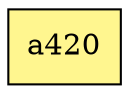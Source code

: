 digraph G {
rankdir=BT;ranksep="2.0";
"a420" [shape=record,fillcolor=khaki1,style=filled,label="{a420}"];
}